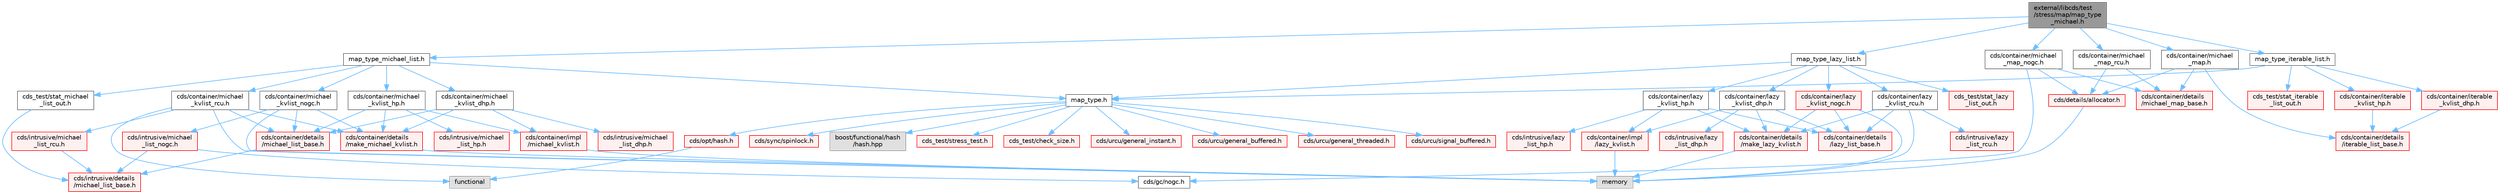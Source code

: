 digraph "external/libcds/test/stress/map/map_type_michael.h"
{
 // LATEX_PDF_SIZE
  bgcolor="transparent";
  edge [fontname=Helvetica,fontsize=10,labelfontname=Helvetica,labelfontsize=10];
  node [fontname=Helvetica,fontsize=10,shape=box,height=0.2,width=0.4];
  Node1 [id="Node000001",label="external/libcds/test\l/stress/map/map_type\l_michael.h",height=0.2,width=0.4,color="gray40", fillcolor="grey60", style="filled", fontcolor="black",tooltip=" "];
  Node1 -> Node2 [id="edge1_Node000001_Node000002",color="steelblue1",style="solid",tooltip=" "];
  Node2 [id="Node000002",label="map_type_michael_list.h",height=0.2,width=0.4,color="grey40", fillcolor="white", style="filled",URL="$map__type__michael__list_8h.html",tooltip=" "];
  Node2 -> Node3 [id="edge2_Node000002_Node000003",color="steelblue1",style="solid",tooltip=" "];
  Node3 [id="Node000003",label="map_type.h",height=0.2,width=0.4,color="grey40", fillcolor="white", style="filled",URL="$map__type_8h.html",tooltip=" "];
  Node3 -> Node4 [id="edge3_Node000003_Node000004",color="steelblue1",style="solid",tooltip=" "];
  Node4 [id="Node000004",label="cds/urcu/general_instant.h",height=0.2,width=0.4,color="red", fillcolor="#FFF0F0", style="filled",URL="$general__instant_8h.html",tooltip=" "];
  Node3 -> Node59 [id="edge4_Node000003_Node000059",color="steelblue1",style="solid",tooltip=" "];
  Node59 [id="Node000059",label="cds/urcu/general_buffered.h",height=0.2,width=0.4,color="red", fillcolor="#FFF0F0", style="filled",URL="$general__buffered_8h.html",tooltip=" "];
  Node3 -> Node73 [id="edge5_Node000003_Node000073",color="steelblue1",style="solid",tooltip=" "];
  Node73 [id="Node000073",label="cds/urcu/general_threaded.h",height=0.2,width=0.4,color="red", fillcolor="#FFF0F0", style="filled",URL="$general__threaded_8h.html",tooltip=" "];
  Node3 -> Node77 [id="edge6_Node000003_Node000077",color="steelblue1",style="solid",tooltip=" "];
  Node77 [id="Node000077",label="cds/urcu/signal_buffered.h",height=0.2,width=0.4,color="red", fillcolor="#FFF0F0", style="filled",URL="$signal__buffered_8h.html",tooltip=" "];
  Node3 -> Node80 [id="edge7_Node000003_Node000080",color="steelblue1",style="solid",tooltip=" "];
  Node80 [id="Node000080",label="cds/sync/spinlock.h",height=0.2,width=0.4,color="red", fillcolor="#FFF0F0", style="filled",URL="$sync_2spinlock_8h.html",tooltip=" "];
  Node3 -> Node81 [id="edge8_Node000003_Node000081",color="steelblue1",style="solid",tooltip=" "];
  Node81 [id="Node000081",label="cds/opt/hash.h",height=0.2,width=0.4,color="red", fillcolor="#FFF0F0", style="filled",URL="$external_2libcds_2cds_2opt_2hash_8h.html",tooltip=" "];
  Node81 -> Node83 [id="edge9_Node000081_Node000083",color="steelblue1",style="solid",tooltip=" "];
  Node83 [id="Node000083",label="functional",height=0.2,width=0.4,color="grey60", fillcolor="#E0E0E0", style="filled",tooltip=" "];
  Node3 -> Node84 [id="edge10_Node000003_Node000084",color="steelblue1",style="solid",tooltip=" "];
  Node84 [id="Node000084",label="boost/functional/hash\l/hash.hpp",height=0.2,width=0.4,color="grey60", fillcolor="#E0E0E0", style="filled",tooltip=" "];
  Node3 -> Node85 [id="edge11_Node000003_Node000085",color="steelblue1",style="solid",tooltip=" "];
  Node85 [id="Node000085",label="cds_test/stress_test.h",height=0.2,width=0.4,color="red", fillcolor="#FFF0F0", style="filled",URL="$stress__test_8h.html",tooltip=" "];
  Node3 -> Node96 [id="edge12_Node000003_Node000096",color="steelblue1",style="solid",tooltip=" "];
  Node96 [id="Node000096",label="cds_test/check_size.h",height=0.2,width=0.4,color="red", fillcolor="#FFF0F0", style="filled",URL="$check__size_8h.html",tooltip=" "];
  Node2 -> Node97 [id="edge13_Node000002_Node000097",color="steelblue1",style="solid",tooltip=" "];
  Node97 [id="Node000097",label="cds/container/michael\l_kvlist_hp.h",height=0.2,width=0.4,color="grey40", fillcolor="white", style="filled",URL="$michael__kvlist__hp_8h.html",tooltip=" "];
  Node97 -> Node98 [id="edge14_Node000097_Node000098",color="steelblue1",style="solid",tooltip=" "];
  Node98 [id="Node000098",label="cds/container/details\l/michael_list_base.h",height=0.2,width=0.4,color="red", fillcolor="#FFF0F0", style="filled",URL="$container_2details_2michael__list__base_8h.html",tooltip=" "];
  Node98 -> Node99 [id="edge15_Node000098_Node000099",color="steelblue1",style="solid",tooltip=" "];
  Node99 [id="Node000099",label="cds/intrusive/details\l/michael_list_base.h",height=0.2,width=0.4,color="red", fillcolor="#FFF0F0", style="filled",URL="$intrusive_2details_2michael__list__base_8h.html",tooltip=" "];
  Node97 -> Node102 [id="edge16_Node000097_Node000102",color="steelblue1",style="solid",tooltip=" "];
  Node102 [id="Node000102",label="cds/intrusive/michael\l_list_hp.h",height=0.2,width=0.4,color="red", fillcolor="#FFF0F0", style="filled",URL="$intrusive_2michael__list__hp_8h.html",tooltip=" "];
  Node97 -> Node105 [id="edge17_Node000097_Node000105",color="steelblue1",style="solid",tooltip=" "];
  Node105 [id="Node000105",label="cds/container/details\l/make_michael_kvlist.h",height=0.2,width=0.4,color="red", fillcolor="#FFF0F0", style="filled",URL="$make__michael__kvlist_8h.html",tooltip=" "];
  Node105 -> Node19 [id="edge18_Node000105_Node000019",color="steelblue1",style="solid",tooltip=" "];
  Node19 [id="Node000019",label="memory",height=0.2,width=0.4,color="grey60", fillcolor="#E0E0E0", style="filled",tooltip=" "];
  Node97 -> Node107 [id="edge19_Node000097_Node000107",color="steelblue1",style="solid",tooltip=" "];
  Node107 [id="Node000107",label="cds/container/impl\l/michael_kvlist.h",height=0.2,width=0.4,color="red", fillcolor="#FFF0F0", style="filled",URL="$michael__kvlist_8h.html",tooltip=" "];
  Node107 -> Node19 [id="edge20_Node000107_Node000019",color="steelblue1",style="solid",tooltip=" "];
  Node2 -> Node109 [id="edge21_Node000002_Node000109",color="steelblue1",style="solid",tooltip=" "];
  Node109 [id="Node000109",label="cds/container/michael\l_kvlist_dhp.h",height=0.2,width=0.4,color="grey40", fillcolor="white", style="filled",URL="$michael__kvlist__dhp_8h.html",tooltip=" "];
  Node109 -> Node98 [id="edge22_Node000109_Node000098",color="steelblue1",style="solid",tooltip=" "];
  Node109 -> Node110 [id="edge23_Node000109_Node000110",color="steelblue1",style="solid",tooltip=" "];
  Node110 [id="Node000110",label="cds/intrusive/michael\l_list_dhp.h",height=0.2,width=0.4,color="red", fillcolor="#FFF0F0", style="filled",URL="$intrusive_2michael__list__dhp_8h.html",tooltip=" "];
  Node109 -> Node105 [id="edge24_Node000109_Node000105",color="steelblue1",style="solid",tooltip=" "];
  Node109 -> Node107 [id="edge25_Node000109_Node000107",color="steelblue1",style="solid",tooltip=" "];
  Node2 -> Node114 [id="edge26_Node000002_Node000114",color="steelblue1",style="solid",tooltip=" "];
  Node114 [id="Node000114",label="cds/container/michael\l_kvlist_rcu.h",height=0.2,width=0.4,color="grey40", fillcolor="white", style="filled",URL="$michael__kvlist__rcu_8h.html",tooltip=" "];
  Node114 -> Node19 [id="edge27_Node000114_Node000019",color="steelblue1",style="solid",tooltip=" "];
  Node114 -> Node83 [id="edge28_Node000114_Node000083",color="steelblue1",style="solid",tooltip=" "];
  Node114 -> Node98 [id="edge29_Node000114_Node000098",color="steelblue1",style="solid",tooltip=" "];
  Node114 -> Node115 [id="edge30_Node000114_Node000115",color="steelblue1",style="solid",tooltip=" "];
  Node115 [id="Node000115",label="cds/intrusive/michael\l_list_rcu.h",height=0.2,width=0.4,color="red", fillcolor="#FFF0F0", style="filled",URL="$intrusive_2michael__list__rcu_8h.html",tooltip=" "];
  Node115 -> Node99 [id="edge31_Node000115_Node000099",color="steelblue1",style="solid",tooltip=" "];
  Node114 -> Node105 [id="edge32_Node000114_Node000105",color="steelblue1",style="solid",tooltip=" "];
  Node2 -> Node120 [id="edge33_Node000002_Node000120",color="steelblue1",style="solid",tooltip=" "];
  Node120 [id="Node000120",label="cds/container/michael\l_kvlist_nogc.h",height=0.2,width=0.4,color="grey40", fillcolor="white", style="filled",URL="$michael__kvlist__nogc_8h.html",tooltip=" "];
  Node120 -> Node19 [id="edge34_Node000120_Node000019",color="steelblue1",style="solid",tooltip=" "];
  Node120 -> Node98 [id="edge35_Node000120_Node000098",color="steelblue1",style="solid",tooltip=" "];
  Node120 -> Node121 [id="edge36_Node000120_Node000121",color="steelblue1",style="solid",tooltip=" "];
  Node121 [id="Node000121",label="cds/intrusive/michael\l_list_nogc.h",height=0.2,width=0.4,color="red", fillcolor="#FFF0F0", style="filled",URL="$intrusive_2michael__list__nogc_8h.html",tooltip=" "];
  Node121 -> Node99 [id="edge37_Node000121_Node000099",color="steelblue1",style="solid",tooltip=" "];
  Node121 -> Node122 [id="edge38_Node000121_Node000122",color="steelblue1",style="solid",tooltip=" "];
  Node122 [id="Node000122",label="cds/gc/nogc.h",height=0.2,width=0.4,color="grey40", fillcolor="white", style="filled",URL="$nogc_8h.html",tooltip=" "];
  Node120 -> Node105 [id="edge39_Node000120_Node000105",color="steelblue1",style="solid",tooltip=" "];
  Node2 -> Node123 [id="edge40_Node000002_Node000123",color="steelblue1",style="solid",tooltip=" "];
  Node123 [id="Node000123",label="cds_test/stat_michael\l_list_out.h",height=0.2,width=0.4,color="grey40", fillcolor="white", style="filled",URL="$stat__michael__list__out_8h.html",tooltip=" "];
  Node123 -> Node99 [id="edge41_Node000123_Node000099",color="steelblue1",style="solid",tooltip=" "];
  Node1 -> Node124 [id="edge42_Node000001_Node000124",color="steelblue1",style="solid",tooltip=" "];
  Node124 [id="Node000124",label="map_type_lazy_list.h",height=0.2,width=0.4,color="grey40", fillcolor="white", style="filled",URL="$map__type__lazy__list_8h.html",tooltip=" "];
  Node124 -> Node3 [id="edge43_Node000124_Node000003",color="steelblue1",style="solid",tooltip=" "];
  Node124 -> Node125 [id="edge44_Node000124_Node000125",color="steelblue1",style="solid",tooltip=" "];
  Node125 [id="Node000125",label="cds/container/lazy\l_kvlist_hp.h",height=0.2,width=0.4,color="grey40", fillcolor="white", style="filled",URL="$lazy__kvlist__hp_8h.html",tooltip=" "];
  Node125 -> Node126 [id="edge45_Node000125_Node000126",color="steelblue1",style="solid",tooltip=" "];
  Node126 [id="Node000126",label="cds/container/details\l/lazy_list_base.h",height=0.2,width=0.4,color="red", fillcolor="#FFF0F0", style="filled",URL="$container_2details_2lazy__list__base_8h.html",tooltip=" "];
  Node125 -> Node128 [id="edge46_Node000125_Node000128",color="steelblue1",style="solid",tooltip=" "];
  Node128 [id="Node000128",label="cds/intrusive/lazy\l_list_hp.h",height=0.2,width=0.4,color="red", fillcolor="#FFF0F0", style="filled",URL="$intrusive_2lazy__list__hp_8h.html",tooltip=" "];
  Node125 -> Node130 [id="edge47_Node000125_Node000130",color="steelblue1",style="solid",tooltip=" "];
  Node130 [id="Node000130",label="cds/container/details\l/make_lazy_kvlist.h",height=0.2,width=0.4,color="red", fillcolor="#FFF0F0", style="filled",URL="$make__lazy__kvlist_8h.html",tooltip=" "];
  Node130 -> Node19 [id="edge48_Node000130_Node000019",color="steelblue1",style="solid",tooltip=" "];
  Node125 -> Node131 [id="edge49_Node000125_Node000131",color="steelblue1",style="solid",tooltip=" "];
  Node131 [id="Node000131",label="cds/container/impl\l/lazy_kvlist.h",height=0.2,width=0.4,color="red", fillcolor="#FFF0F0", style="filled",URL="$lazy__kvlist_8h.html",tooltip=" "];
  Node131 -> Node19 [id="edge50_Node000131_Node000019",color="steelblue1",style="solid",tooltip=" "];
  Node124 -> Node132 [id="edge51_Node000124_Node000132",color="steelblue1",style="solid",tooltip=" "];
  Node132 [id="Node000132",label="cds/container/lazy\l_kvlist_dhp.h",height=0.2,width=0.4,color="grey40", fillcolor="white", style="filled",URL="$lazy__kvlist__dhp_8h.html",tooltip=" "];
  Node132 -> Node126 [id="edge52_Node000132_Node000126",color="steelblue1",style="solid",tooltip=" "];
  Node132 -> Node133 [id="edge53_Node000132_Node000133",color="steelblue1",style="solid",tooltip=" "];
  Node133 [id="Node000133",label="cds/intrusive/lazy\l_list_dhp.h",height=0.2,width=0.4,color="red", fillcolor="#FFF0F0", style="filled",URL="$intrusive_2lazy__list__dhp_8h.html",tooltip=" "];
  Node132 -> Node130 [id="edge54_Node000132_Node000130",color="steelblue1",style="solid",tooltip=" "];
  Node132 -> Node131 [id="edge55_Node000132_Node000131",color="steelblue1",style="solid",tooltip=" "];
  Node124 -> Node134 [id="edge56_Node000124_Node000134",color="steelblue1",style="solid",tooltip=" "];
  Node134 [id="Node000134",label="cds/container/lazy\l_kvlist_rcu.h",height=0.2,width=0.4,color="grey40", fillcolor="white", style="filled",URL="$lazy__kvlist__rcu_8h.html",tooltip=" "];
  Node134 -> Node19 [id="edge57_Node000134_Node000019",color="steelblue1",style="solid",tooltip=" "];
  Node134 -> Node126 [id="edge58_Node000134_Node000126",color="steelblue1",style="solid",tooltip=" "];
  Node134 -> Node135 [id="edge59_Node000134_Node000135",color="steelblue1",style="solid",tooltip=" "];
  Node135 [id="Node000135",label="cds/intrusive/lazy\l_list_rcu.h",height=0.2,width=0.4,color="red", fillcolor="#FFF0F0", style="filled",URL="$intrusive_2lazy__list__rcu_8h.html",tooltip=" "];
  Node134 -> Node130 [id="edge60_Node000134_Node000130",color="steelblue1",style="solid",tooltip=" "];
  Node124 -> Node136 [id="edge61_Node000124_Node000136",color="steelblue1",style="solid",tooltip=" "];
  Node136 [id="Node000136",label="cds/container/lazy\l_kvlist_nogc.h",height=0.2,width=0.4,color="red", fillcolor="#FFF0F0", style="filled",URL="$lazy__kvlist__nogc_8h.html",tooltip=" "];
  Node136 -> Node19 [id="edge62_Node000136_Node000019",color="steelblue1",style="solid",tooltip=" "];
  Node136 -> Node126 [id="edge63_Node000136_Node000126",color="steelblue1",style="solid",tooltip=" "];
  Node136 -> Node130 [id="edge64_Node000136_Node000130",color="steelblue1",style="solid",tooltip=" "];
  Node124 -> Node138 [id="edge65_Node000124_Node000138",color="steelblue1",style="solid",tooltip=" "];
  Node138 [id="Node000138",label="cds_test/stat_lazy\l_list_out.h",height=0.2,width=0.4,color="red", fillcolor="#FFF0F0", style="filled",URL="$stat__lazy__list__out_8h.html",tooltip=" "];
  Node1 -> Node139 [id="edge66_Node000001_Node000139",color="steelblue1",style="solid",tooltip=" "];
  Node139 [id="Node000139",label="map_type_iterable_list.h",height=0.2,width=0.4,color="grey40", fillcolor="white", style="filled",URL="$map__type__iterable__list_8h.html",tooltip=" "];
  Node139 -> Node3 [id="edge67_Node000139_Node000003",color="steelblue1",style="solid",tooltip=" "];
  Node139 -> Node140 [id="edge68_Node000139_Node000140",color="steelblue1",style="solid",tooltip=" "];
  Node140 [id="Node000140",label="cds/container/iterable\l_kvlist_hp.h",height=0.2,width=0.4,color="red", fillcolor="#FFF0F0", style="filled",URL="$iterable__kvlist__hp_8h.html",tooltip=" "];
  Node140 -> Node141 [id="edge69_Node000140_Node000141",color="steelblue1",style="solid",tooltip=" "];
  Node141 [id="Node000141",label="cds/container/details\l/iterable_list_base.h",height=0.2,width=0.4,color="red", fillcolor="#FFF0F0", style="filled",URL="$container_2details_2iterable__list__base_8h.html",tooltip=" "];
  Node139 -> Node150 [id="edge70_Node000139_Node000150",color="steelblue1",style="solid",tooltip=" "];
  Node150 [id="Node000150",label="cds/container/iterable\l_kvlist_dhp.h",height=0.2,width=0.4,color="red", fillcolor="#FFF0F0", style="filled",URL="$iterable__kvlist__dhp_8h.html",tooltip=" "];
  Node150 -> Node141 [id="edge71_Node000150_Node000141",color="steelblue1",style="solid",tooltip=" "];
  Node139 -> Node153 [id="edge72_Node000139_Node000153",color="steelblue1",style="solid",tooltip=" "];
  Node153 [id="Node000153",label="cds_test/stat_iterable\l_list_out.h",height=0.2,width=0.4,color="red", fillcolor="#FFF0F0", style="filled",URL="$stat__iterable__list__out_8h.html",tooltip=" "];
  Node1 -> Node154 [id="edge73_Node000001_Node000154",color="steelblue1",style="solid",tooltip=" "];
  Node154 [id="Node000154",label="cds/container/michael\l_map.h",height=0.2,width=0.4,color="grey40", fillcolor="white", style="filled",URL="$michael__map_8h.html",tooltip=" "];
  Node154 -> Node155 [id="edge74_Node000154_Node000155",color="steelblue1",style="solid",tooltip=" "];
  Node155 [id="Node000155",label="cds/container/details\l/michael_map_base.h",height=0.2,width=0.4,color="red", fillcolor="#FFF0F0", style="filled",URL="$michael__map__base_8h.html",tooltip=" "];
  Node154 -> Node141 [id="edge75_Node000154_Node000141",color="steelblue1",style="solid",tooltip=" "];
  Node154 -> Node26 [id="edge76_Node000154_Node000026",color="steelblue1",style="solid",tooltip=" "];
  Node26 [id="Node000026",label="cds/details/allocator.h",height=0.2,width=0.4,color="red", fillcolor="#FFF0F0", style="filled",URL="$external_2libcds_2cds_2details_2allocator_8h.html",tooltip=" "];
  Node26 -> Node19 [id="edge77_Node000026_Node000019",color="steelblue1",style="solid",tooltip=" "];
  Node1 -> Node158 [id="edge78_Node000001_Node000158",color="steelblue1",style="solid",tooltip=" "];
  Node158 [id="Node000158",label="cds/container/michael\l_map_rcu.h",height=0.2,width=0.4,color="grey40", fillcolor="white", style="filled",URL="$michael__map__rcu_8h.html",tooltip=" "];
  Node158 -> Node155 [id="edge79_Node000158_Node000155",color="steelblue1",style="solid",tooltip=" "];
  Node158 -> Node26 [id="edge80_Node000158_Node000026",color="steelblue1",style="solid",tooltip=" "];
  Node1 -> Node159 [id="edge81_Node000001_Node000159",color="steelblue1",style="solid",tooltip=" "];
  Node159 [id="Node000159",label="cds/container/michael\l_map_nogc.h",height=0.2,width=0.4,color="grey40", fillcolor="white", style="filled",URL="$michael__map__nogc_8h.html",tooltip=" "];
  Node159 -> Node155 [id="edge82_Node000159_Node000155",color="steelblue1",style="solid",tooltip=" "];
  Node159 -> Node122 [id="edge83_Node000159_Node000122",color="steelblue1",style="solid",tooltip=" "];
  Node159 -> Node26 [id="edge84_Node000159_Node000026",color="steelblue1",style="solid",tooltip=" "];
}
